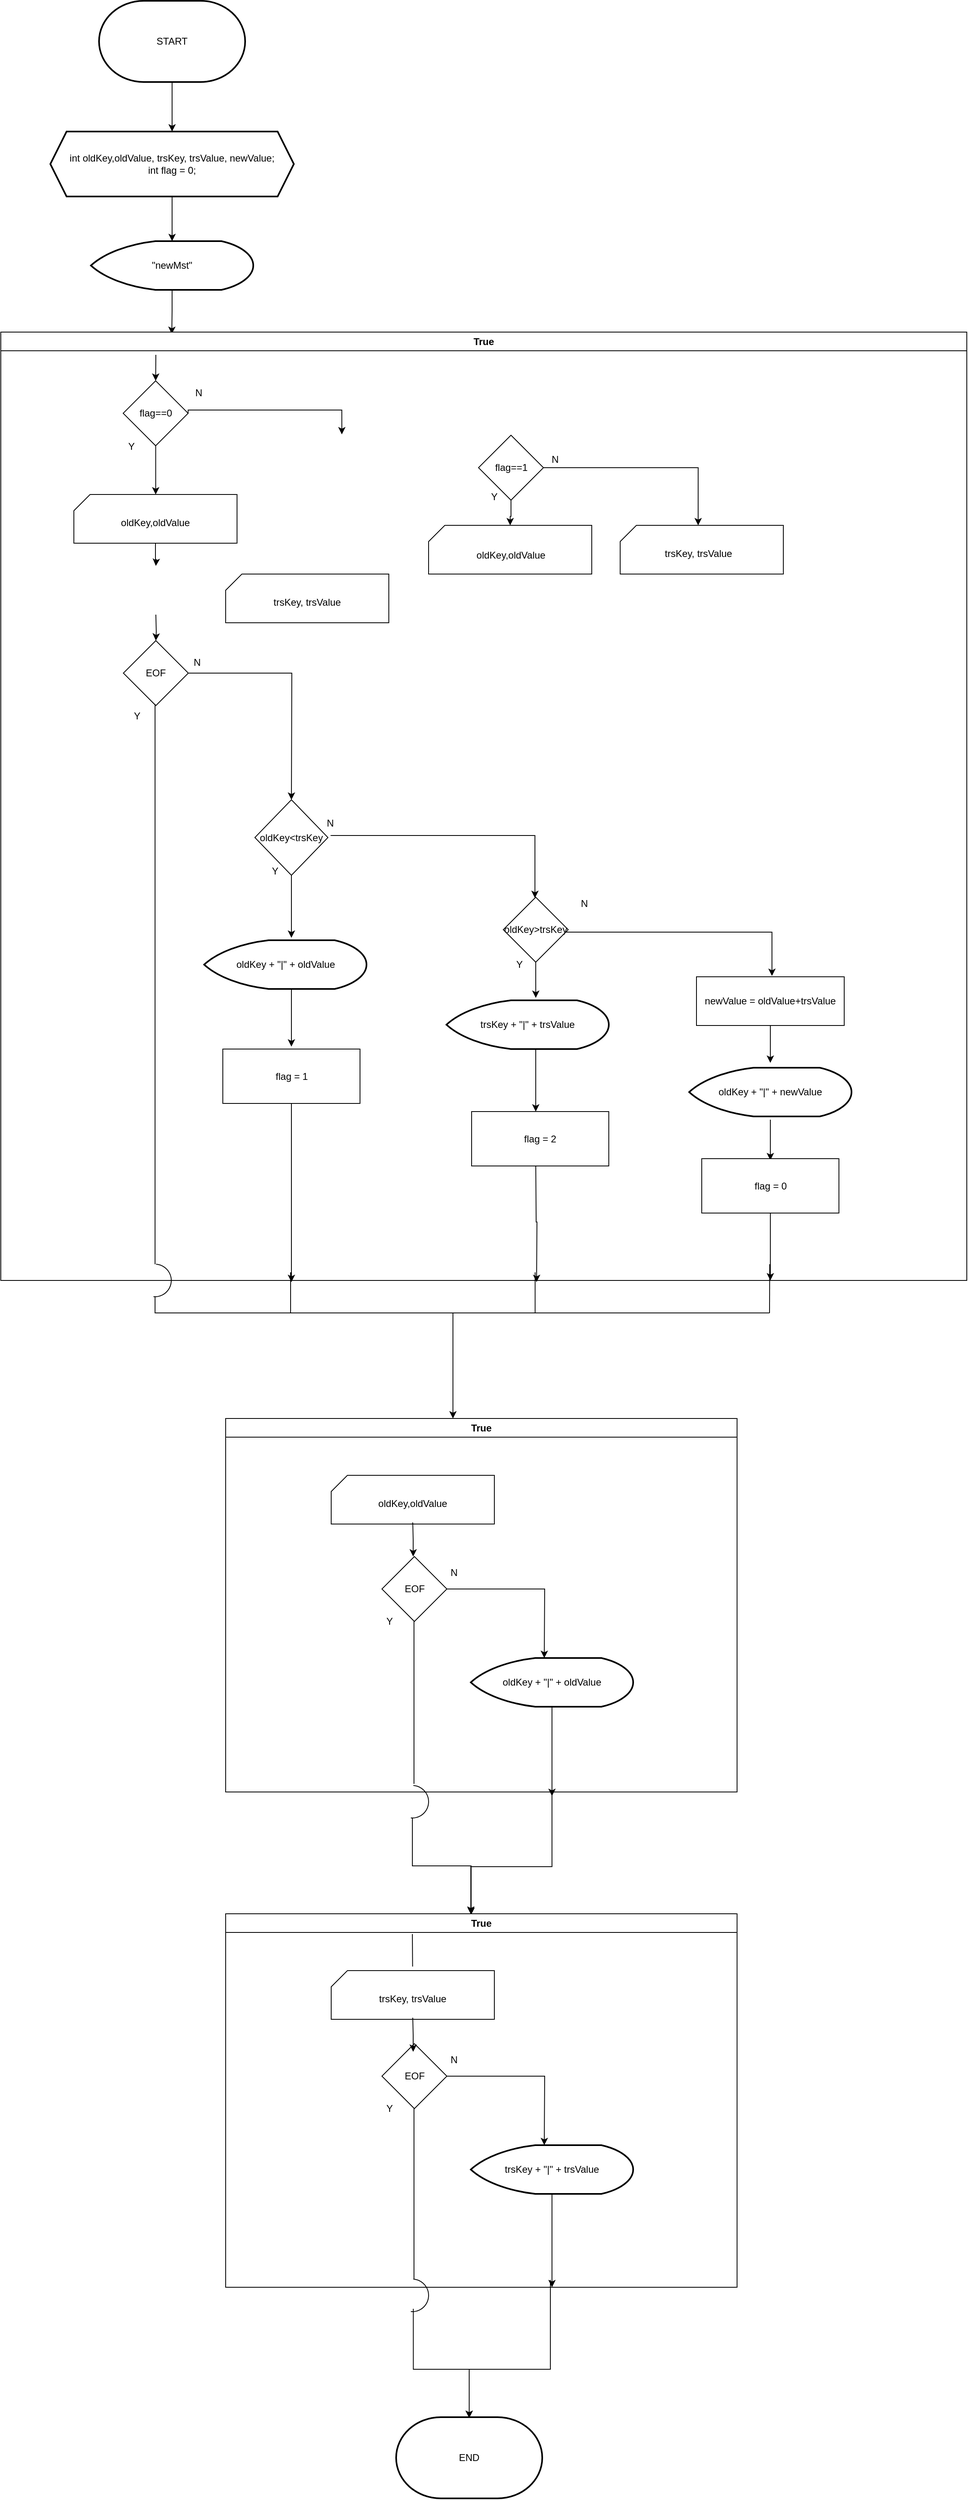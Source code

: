 <mxfile version="24.7.8">
  <diagram id="C5RBs43oDa-KdzZeNtuy" name="Page-1">
    <mxGraphModel dx="1746" dy="974" grid="1" gridSize="10" guides="1" tooltips="1" connect="1" arrows="1" fold="1" page="1" pageScale="1" pageWidth="827" pageHeight="1169" math="0" shadow="0">
      <root>
        <mxCell id="WIyWlLk6GJQsqaUBKTNV-0" />
        <mxCell id="WIyWlLk6GJQsqaUBKTNV-1" parent="WIyWlLk6GJQsqaUBKTNV-0" />
        <mxCell id="6_lR2xCPuKKpcIwYhs6z-3" value="" style="edgeStyle=orthogonalEdgeStyle;rounded=0;orthogonalLoop=1;jettySize=auto;html=1;" parent="WIyWlLk6GJQsqaUBKTNV-1" source="6_lR2xCPuKKpcIwYhs6z-1" target="6_lR2xCPuKKpcIwYhs6z-2" edge="1">
          <mxGeometry relative="1" as="geometry" />
        </mxCell>
        <mxCell id="6_lR2xCPuKKpcIwYhs6z-1" value="START" style="strokeWidth=2;html=1;shape=mxgraph.flowchart.terminator;whiteSpace=wrap;" parent="WIyWlLk6GJQsqaUBKTNV-1" vertex="1">
          <mxGeometry x="194" y="34" width="180" height="100" as="geometry" />
        </mxCell>
        <mxCell id="zuEpxk_jyAyz_L_j_dM4-87" value="" style="edgeStyle=orthogonalEdgeStyle;rounded=0;orthogonalLoop=1;jettySize=auto;html=1;" edge="1" parent="WIyWlLk6GJQsqaUBKTNV-1" source="6_lR2xCPuKKpcIwYhs6z-2" target="6_lR2xCPuKKpcIwYhs6z-184">
          <mxGeometry relative="1" as="geometry" />
        </mxCell>
        <mxCell id="6_lR2xCPuKKpcIwYhs6z-2" value="&lt;div&gt;int&amp;nbsp;&lt;span style=&quot;background-color: initial;&quot;&gt;oldKey&lt;/span&gt;&lt;span style=&quot;background-color: initial;&quot;&gt;,oldValue,&amp;nbsp;&lt;/span&gt;&lt;span style=&quot;background-color: initial;&quot;&gt;trsKey, trsValue, newValue;&lt;/span&gt;&lt;/div&gt;&lt;div&gt;int flag = 0;&lt;/div&gt;" style="shape=hexagon;perimeter=hexagonPerimeter2;whiteSpace=wrap;html=1;fixedSize=1;strokeWidth=2;" parent="WIyWlLk6GJQsqaUBKTNV-1" vertex="1">
          <mxGeometry x="134" y="195" width="300" height="80" as="geometry" />
        </mxCell>
        <mxCell id="zuEpxk_jyAyz_L_j_dM4-90" value="" style="edgeStyle=orthogonalEdgeStyle;rounded=0;orthogonalLoop=1;jettySize=auto;html=1;entryX=0.177;entryY=0.002;entryDx=0;entryDy=0;entryPerimeter=0;" edge="1" parent="WIyWlLk6GJQsqaUBKTNV-1" source="6_lR2xCPuKKpcIwYhs6z-184" target="6_lR2xCPuKKpcIwYhs6z-6">
          <mxGeometry relative="1" as="geometry" />
        </mxCell>
        <mxCell id="6_lR2xCPuKKpcIwYhs6z-184" value="&quot;newMst&quot;" style="strokeWidth=2;html=1;shape=mxgraph.flowchart.display;whiteSpace=wrap;" parent="WIyWlLk6GJQsqaUBKTNV-1" vertex="1">
          <mxGeometry x="184" y="330" width="200" height="60" as="geometry" />
        </mxCell>
        <mxCell id="6_lR2xCPuKKpcIwYhs6z-6" value="True" style="swimlane;whiteSpace=wrap;html=1;startSize=23;" parent="WIyWlLk6GJQsqaUBKTNV-1" vertex="1">
          <mxGeometry x="73" y="442" width="1190" height="1168" as="geometry" />
        </mxCell>
        <mxCell id="6_lR2xCPuKKpcIwYhs6z-11" value="" style="group" parent="6_lR2xCPuKKpcIwYhs6z-6" vertex="1" connectable="0">
          <mxGeometry x="90" y="200" width="201" height="60" as="geometry" />
        </mxCell>
        <mxCell id="6_lR2xCPuKKpcIwYhs6z-14" value="" style="group" parent="6_lR2xCPuKKpcIwYhs6z-11" vertex="1" connectable="0">
          <mxGeometry width="201" height="60" as="geometry" />
        </mxCell>
        <mxCell id="6_lR2xCPuKKpcIwYhs6z-9" value="" style="verticalLabelPosition=bottom;verticalAlign=top;html=1;shape=card;whiteSpace=wrap;size=20;arcSize=12;" parent="6_lR2xCPuKKpcIwYhs6z-14" vertex="1">
          <mxGeometry width="201" height="60" as="geometry" />
        </mxCell>
        <mxCell id="6_lR2xCPuKKpcIwYhs6z-10" value="oldKey&lt;span style=&quot;background-color: initial;&quot;&gt;,oldValue&lt;/span&gt;" style="text;html=1;align=center;verticalAlign=middle;whiteSpace=wrap;rounded=0;" parent="6_lR2xCPuKKpcIwYhs6z-14" vertex="1">
          <mxGeometry x="40.2" y="20" width="120.6" height="30" as="geometry" />
        </mxCell>
        <mxCell id="6_lR2xCPuKKpcIwYhs6z-21" value="" style="edgeStyle=orthogonalEdgeStyle;rounded=0;orthogonalLoop=1;jettySize=auto;html=1;" parent="6_lR2xCPuKKpcIwYhs6z-6" source="6_lR2xCPuKKpcIwYhs6z-12" edge="1">
          <mxGeometry relative="1" as="geometry">
            <mxPoint x="358" y="576" as="targetPoint" />
          </mxGeometry>
        </mxCell>
        <mxCell id="6_lR2xCPuKKpcIwYhs6z-12" value="EOF" style="rhombus;whiteSpace=wrap;html=1;" parent="6_lR2xCPuKKpcIwYhs6z-6" vertex="1">
          <mxGeometry x="151" y="380" width="80" height="80" as="geometry" />
        </mxCell>
        <mxCell id="6_lR2xCPuKKpcIwYhs6z-18" value="Y" style="text;html=1;align=center;verticalAlign=middle;whiteSpace=wrap;rounded=0;" parent="6_lR2xCPuKKpcIwYhs6z-6" vertex="1">
          <mxGeometry x="138" y="458" width="60" height="30" as="geometry" />
        </mxCell>
        <mxCell id="6_lR2xCPuKKpcIwYhs6z-19" value="N" style="text;html=1;align=center;verticalAlign=middle;whiteSpace=wrap;rounded=0;" parent="6_lR2xCPuKKpcIwYhs6z-6" vertex="1">
          <mxGeometry x="212" y="392" width="60" height="30" as="geometry" />
        </mxCell>
        <mxCell id="6_lR2xCPuKKpcIwYhs6z-27" value="" style="edgeStyle=orthogonalEdgeStyle;rounded=0;orthogonalLoop=1;jettySize=auto;html=1;" parent="6_lR2xCPuKKpcIwYhs6z-6" source="6_lR2xCPuKKpcIwYhs6z-23" edge="1">
          <mxGeometry relative="1" as="geometry">
            <mxPoint x="358" y="746" as="targetPoint" />
          </mxGeometry>
        </mxCell>
        <mxCell id="6_lR2xCPuKKpcIwYhs6z-34" value="" style="edgeStyle=orthogonalEdgeStyle;rounded=0;orthogonalLoop=1;jettySize=auto;html=1;exitX=0.5;exitY=1;exitDx=0;exitDy=0;" parent="6_lR2xCPuKKpcIwYhs6z-6" source="6_lR2xCPuKKpcIwYhs6z-60" edge="1">
          <mxGeometry relative="1" as="geometry">
            <mxPoint x="427.25" y="621" as="sourcePoint" />
            <mxPoint x="658" y="697" as="targetPoint" />
            <Array as="points">
              <mxPoint x="658" y="620" />
            </Array>
          </mxGeometry>
        </mxCell>
        <mxCell id="6_lR2xCPuKKpcIwYhs6z-23" value="oldKey&amp;lt;trsKey" style="rhombus;whiteSpace=wrap;html=1;" parent="6_lR2xCPuKKpcIwYhs6z-6" vertex="1">
          <mxGeometry x="313" y="576" width="90" height="93" as="geometry" />
        </mxCell>
        <mxCell id="6_lR2xCPuKKpcIwYhs6z-59" value="" style="edgeStyle=orthogonalEdgeStyle;rounded=0;orthogonalLoop=1;jettySize=auto;html=1;entryX=0.5;entryY=0;entryDx=0;entryDy=0;entryPerimeter=0;" parent="6_lR2xCPuKKpcIwYhs6z-6" edge="1">
          <mxGeometry relative="1" as="geometry">
            <mxPoint x="358" y="809" as="sourcePoint" />
            <mxPoint x="358" y="880" as="targetPoint" />
          </mxGeometry>
        </mxCell>
        <mxCell id="6_lR2xCPuKKpcIwYhs6z-29" value="Y" style="text;html=1;align=center;verticalAlign=middle;whiteSpace=wrap;rounded=0;" parent="6_lR2xCPuKKpcIwYhs6z-6" vertex="1">
          <mxGeometry x="308" y="649" width="60" height="30" as="geometry" />
        </mxCell>
        <mxCell id="6_lR2xCPuKKpcIwYhs6z-61" value="" style="edgeStyle=orthogonalEdgeStyle;rounded=0;orthogonalLoop=1;jettySize=auto;html=1;" parent="6_lR2xCPuKKpcIwYhs6z-6" source="6_lR2xCPuKKpcIwYhs6z-35" edge="1">
          <mxGeometry relative="1" as="geometry">
            <mxPoint x="659.053" y="820" as="targetPoint" />
          </mxGeometry>
        </mxCell>
        <mxCell id="6_lR2xCPuKKpcIwYhs6z-71" value="" style="edgeStyle=orthogonalEdgeStyle;rounded=0;orthogonalLoop=1;jettySize=auto;html=1;" parent="6_lR2xCPuKKpcIwYhs6z-6" edge="1">
          <mxGeometry relative="1" as="geometry">
            <mxPoint x="675" y="736" as="sourcePoint" />
            <mxPoint x="949.029" y="793.029" as="targetPoint" />
            <Array as="points">
              <mxPoint x="675" y="739" />
              <mxPoint x="950" y="739" />
              <mxPoint x="950" y="793" />
            </Array>
          </mxGeometry>
        </mxCell>
        <mxCell id="6_lR2xCPuKKpcIwYhs6z-35" value="oldKey&amp;gt;trsKey" style="rhombus;whiteSpace=wrap;html=1;" parent="6_lR2xCPuKKpcIwYhs6z-6" vertex="1">
          <mxGeometry x="619" y="696" width="80" height="80" as="geometry" />
        </mxCell>
        <mxCell id="6_lR2xCPuKKpcIwYhs6z-63" value="" style="edgeStyle=orthogonalEdgeStyle;rounded=0;orthogonalLoop=1;jettySize=auto;html=1;exitX=0.55;exitY=0.95;exitDx=0;exitDy=0;exitPerimeter=0;" parent="6_lR2xCPuKKpcIwYhs6z-6" edge="1" source="6_lR2xCPuKKpcIwYhs6z-168">
          <mxGeometry relative="1" as="geometry">
            <mxPoint x="659.053" y="890" as="sourcePoint" />
            <mxPoint x="659" y="960" as="targetPoint" />
          </mxGeometry>
        </mxCell>
        <mxCell id="zuEpxk_jyAyz_L_j_dM4-96" value="" style="edgeStyle=orthogonalEdgeStyle;rounded=0;orthogonalLoop=1;jettySize=auto;html=1;" edge="1" parent="6_lR2xCPuKKpcIwYhs6z-6" source="6_lR2xCPuKKpcIwYhs6z-45">
          <mxGeometry relative="1" as="geometry">
            <mxPoint x="191" y="200" as="targetPoint" />
            <Array as="points">
              <mxPoint x="191" y="200" />
              <mxPoint x="191" y="200" />
            </Array>
          </mxGeometry>
        </mxCell>
        <mxCell id="zuEpxk_jyAyz_L_j_dM4-98" value="" style="edgeStyle=orthogonalEdgeStyle;rounded=0;orthogonalLoop=1;jettySize=auto;html=1;exitX=1;exitY=0.5;exitDx=0;exitDy=0;" edge="1" parent="6_lR2xCPuKKpcIwYhs6z-6" source="6_lR2xCPuKKpcIwYhs6z-45">
          <mxGeometry relative="1" as="geometry">
            <mxPoint x="280.88" y="96" as="sourcePoint" />
            <mxPoint x="420.13" y="126" as="targetPoint" />
            <Array as="points">
              <mxPoint x="231" y="96" />
              <mxPoint x="420" y="96" />
            </Array>
          </mxGeometry>
        </mxCell>
        <mxCell id="6_lR2xCPuKKpcIwYhs6z-45" value="flag==0" style="rhombus;whiteSpace=wrap;html=1;" parent="6_lR2xCPuKKpcIwYhs6z-6" vertex="1">
          <mxGeometry x="150.75" y="60" width="80" height="80" as="geometry" />
        </mxCell>
        <mxCell id="6_lR2xCPuKKpcIwYhs6z-60" value="N" style="text;html=1;align=center;verticalAlign=middle;whiteSpace=wrap;rounded=0;" parent="6_lR2xCPuKKpcIwYhs6z-6" vertex="1">
          <mxGeometry x="376.25" y="590" width="60" height="30" as="geometry" />
        </mxCell>
        <mxCell id="6_lR2xCPuKKpcIwYhs6z-64" value="Y" style="text;html=1;align=center;verticalAlign=middle;whiteSpace=wrap;rounded=0;" parent="6_lR2xCPuKKpcIwYhs6z-6" vertex="1">
          <mxGeometry x="609" y="764" width="60" height="30" as="geometry" />
        </mxCell>
        <mxCell id="6_lR2xCPuKKpcIwYhs6z-65" value="N" style="text;html=1;align=center;verticalAlign=middle;whiteSpace=wrap;rounded=0;" parent="6_lR2xCPuKKpcIwYhs6z-6" vertex="1">
          <mxGeometry x="689" y="689" width="60" height="30" as="geometry" />
        </mxCell>
        <mxCell id="6_lR2xCPuKKpcIwYhs6z-74" value="" style="edgeStyle=orthogonalEdgeStyle;rounded=0;orthogonalLoop=1;jettySize=auto;html=1;" parent="6_lR2xCPuKKpcIwYhs6z-6" source="6_lR2xCPuKKpcIwYhs6z-72" edge="1">
          <mxGeometry relative="1" as="geometry">
            <mxPoint x="948" y="900" as="targetPoint" />
          </mxGeometry>
        </mxCell>
        <mxCell id="6_lR2xCPuKKpcIwYhs6z-72" value="newValue = oldValue+trsValue" style="rounded=0;whiteSpace=wrap;html=1;" parent="6_lR2xCPuKKpcIwYhs6z-6" vertex="1">
          <mxGeometry x="857" y="794" width="182" height="60" as="geometry" />
        </mxCell>
        <mxCell id="6_lR2xCPuKKpcIwYhs6z-79" value="" style="edgeStyle=orthogonalEdgeStyle;rounded=0;orthogonalLoop=1;jettySize=auto;html=1;entryX=0.5;entryY=0;entryDx=0;entryDy=0;entryPerimeter=0;" parent="6_lR2xCPuKKpcIwYhs6z-6" edge="1">
          <mxGeometry relative="1" as="geometry">
            <mxPoint x="948" y="970" as="sourcePoint" />
            <mxPoint x="948" y="1020" as="targetPoint" />
          </mxGeometry>
        </mxCell>
        <mxCell id="6_lR2xCPuKKpcIwYhs6z-93" value="" style="edgeStyle=orthogonalEdgeStyle;rounded=0;orthogonalLoop=1;jettySize=auto;html=1;" parent="6_lR2xCPuKKpcIwYhs6z-6" edge="1">
          <mxGeometry relative="1" as="geometry">
            <mxPoint x="659.0" y="1021" as="sourcePoint" />
            <mxPoint x="660" y="1170" as="targetPoint" />
          </mxGeometry>
        </mxCell>
        <mxCell id="6_lR2xCPuKKpcIwYhs6z-156" value="Y" style="text;html=1;align=center;verticalAlign=middle;whiteSpace=wrap;rounded=0;" parent="6_lR2xCPuKKpcIwYhs6z-6" vertex="1">
          <mxGeometry x="130.5" y="126" width="60" height="30" as="geometry" />
        </mxCell>
        <mxCell id="6_lR2xCPuKKpcIwYhs6z-164" value="oldKey + &quot;|&quot; + newValue" style="strokeWidth=2;html=1;shape=mxgraph.flowchart.display;whiteSpace=wrap;" parent="6_lR2xCPuKKpcIwYhs6z-6" vertex="1">
          <mxGeometry x="848" y="906" width="200" height="60" as="geometry" />
        </mxCell>
        <mxCell id="6_lR2xCPuKKpcIwYhs6z-165" value="oldKey + &quot;|&quot; + oldValue" style="strokeWidth=2;html=1;shape=mxgraph.flowchart.display;whiteSpace=wrap;" parent="6_lR2xCPuKKpcIwYhs6z-6" vertex="1">
          <mxGeometry x="250.5" y="749" width="200" height="60" as="geometry" />
        </mxCell>
        <mxCell id="6_lR2xCPuKKpcIwYhs6z-168" value="trsKey + &quot;|&quot; + trsValue" style="strokeWidth=2;html=1;shape=mxgraph.flowchart.display;whiteSpace=wrap;" parent="6_lR2xCPuKKpcIwYhs6z-6" vertex="1">
          <mxGeometry x="549" y="823" width="200" height="60" as="geometry" />
        </mxCell>
        <mxCell id="zuEpxk_jyAyz_L_j_dM4-83" value="" style="edgeStyle=orthogonalEdgeStyle;rounded=0;orthogonalLoop=1;jettySize=auto;html=1;" edge="1" parent="6_lR2xCPuKKpcIwYhs6z-6" source="6_lR2xCPuKKpcIwYhs6z-9">
          <mxGeometry relative="1" as="geometry">
            <mxPoint x="191" y="288" as="targetPoint" />
          </mxGeometry>
        </mxCell>
        <mxCell id="zuEpxk_jyAyz_L_j_dM4-94" value="" style="edgeStyle=orthogonalEdgeStyle;rounded=0;orthogonalLoop=1;jettySize=auto;html=1;" edge="1" parent="6_lR2xCPuKKpcIwYhs6z-6" source="zuEpxk_jyAyz_L_j_dM4-92">
          <mxGeometry relative="1" as="geometry">
            <mxPoint x="358" y="1170" as="targetPoint" />
          </mxGeometry>
        </mxCell>
        <mxCell id="zuEpxk_jyAyz_L_j_dM4-92" value="flag = 1" style="rounded=0;whiteSpace=wrap;html=1;" vertex="1" parent="6_lR2xCPuKKpcIwYhs6z-6">
          <mxGeometry x="273.5" y="883" width="169" height="67" as="geometry" />
        </mxCell>
        <mxCell id="zuEpxk_jyAyz_L_j_dM4-95" value="flag = 2" style="rounded=0;whiteSpace=wrap;html=1;" vertex="1" parent="6_lR2xCPuKKpcIwYhs6z-6">
          <mxGeometry x="580" y="960" width="169" height="67" as="geometry" />
        </mxCell>
        <mxCell id="zuEpxk_jyAyz_L_j_dM4-102" value="" style="edgeStyle=orthogonalEdgeStyle;rounded=0;orthogonalLoop=1;jettySize=auto;html=1;" edge="1" parent="6_lR2xCPuKKpcIwYhs6z-6" source="zuEpxk_jyAyz_L_j_dM4-99" target="zuEpxk_jyAyz_L_j_dM4-101">
          <mxGeometry relative="1" as="geometry" />
        </mxCell>
        <mxCell id="zuEpxk_jyAyz_L_j_dM4-110" value="" style="edgeStyle=orthogonalEdgeStyle;rounded=0;orthogonalLoop=1;jettySize=auto;html=1;entryX=0.478;entryY=0;entryDx=0;entryDy=0;entryPerimeter=0;" edge="1" parent="6_lR2xCPuKKpcIwYhs6z-6" source="zuEpxk_jyAyz_L_j_dM4-99" target="zuEpxk_jyAyz_L_j_dM4-108">
          <mxGeometry relative="1" as="geometry">
            <mxPoint x="859" y="230.0" as="targetPoint" />
          </mxGeometry>
        </mxCell>
        <mxCell id="zuEpxk_jyAyz_L_j_dM4-99" value="flag==1" style="rhombus;whiteSpace=wrap;html=1;" vertex="1" parent="6_lR2xCPuKKpcIwYhs6z-6">
          <mxGeometry x="588.5" y="127" width="80" height="80" as="geometry" />
        </mxCell>
        <mxCell id="zuEpxk_jyAyz_L_j_dM4-101" value="" style="verticalLabelPosition=bottom;verticalAlign=top;html=1;shape=card;whiteSpace=wrap;size=20;arcSize=12;" vertex="1" parent="6_lR2xCPuKKpcIwYhs6z-6">
          <mxGeometry x="527" y="238" width="201" height="60" as="geometry" />
        </mxCell>
        <mxCell id="zuEpxk_jyAyz_L_j_dM4-106" value="oldKey&lt;span style=&quot;background-color: initial;&quot;&gt;,oldValue&lt;/span&gt;" style="text;html=1;align=center;verticalAlign=middle;whiteSpace=wrap;rounded=0;" vertex="1" parent="6_lR2xCPuKKpcIwYhs6z-6">
          <mxGeometry x="568.2" y="260" width="120.6" height="30" as="geometry" />
        </mxCell>
        <mxCell id="zuEpxk_jyAyz_L_j_dM4-108" value="" style="verticalLabelPosition=bottom;verticalAlign=top;html=1;shape=card;whiteSpace=wrap;size=20;arcSize=12;" vertex="1" parent="6_lR2xCPuKKpcIwYhs6z-6">
          <mxGeometry x="763" y="238" width="201" height="60" as="geometry" />
        </mxCell>
        <mxCell id="zuEpxk_jyAyz_L_j_dM4-115" value="&lt;div&gt;trsKey,&amp;nbsp;&lt;span style=&quot;background-color: initial;&quot;&gt;trsValue&lt;/span&gt;&lt;span style=&quot;background-color: initial;&quot;&gt;&lt;br&gt;&lt;/span&gt;&lt;/div&gt;" style="text;html=1;align=center;verticalAlign=middle;whiteSpace=wrap;rounded=0;" vertex="1" parent="6_lR2xCPuKKpcIwYhs6z-6">
          <mxGeometry x="798.7" y="258" width="120.6" height="30" as="geometry" />
        </mxCell>
        <mxCell id="zuEpxk_jyAyz_L_j_dM4-118" value="" style="edgeStyle=orthogonalEdgeStyle;rounded=0;orthogonalLoop=1;jettySize=auto;html=1;" edge="1" parent="6_lR2xCPuKKpcIwYhs6z-6" source="zuEpxk_jyAyz_L_j_dM4-116">
          <mxGeometry relative="1" as="geometry">
            <mxPoint x="948" y="1168" as="targetPoint" />
          </mxGeometry>
        </mxCell>
        <mxCell id="zuEpxk_jyAyz_L_j_dM4-116" value="flag = 0" style="rounded=0;whiteSpace=wrap;html=1;" vertex="1" parent="6_lR2xCPuKKpcIwYhs6z-6">
          <mxGeometry x="863.5" y="1018" width="169" height="67" as="geometry" />
        </mxCell>
        <mxCell id="zuEpxk_jyAyz_L_j_dM4-120" value="N" style="text;html=1;align=center;verticalAlign=middle;whiteSpace=wrap;rounded=0;" vertex="1" parent="6_lR2xCPuKKpcIwYhs6z-6">
          <mxGeometry x="213.5" y="60" width="60" height="30" as="geometry" />
        </mxCell>
        <mxCell id="zuEpxk_jyAyz_L_j_dM4-121" value="Y" style="text;html=1;align=center;verticalAlign=middle;whiteSpace=wrap;rounded=0;" vertex="1" parent="6_lR2xCPuKKpcIwYhs6z-6">
          <mxGeometry x="578" y="188" width="60" height="30" as="geometry" />
        </mxCell>
        <mxCell id="zuEpxk_jyAyz_L_j_dM4-122" value="N" style="text;html=1;align=center;verticalAlign=middle;whiteSpace=wrap;rounded=0;" vertex="1" parent="6_lR2xCPuKKpcIwYhs6z-6">
          <mxGeometry x="652.5" y="142" width="60" height="30" as="geometry" />
        </mxCell>
        <mxCell id="zuEpxk_jyAyz_L_j_dM4-124" value="" style="edgeStyle=orthogonalEdgeStyle;rounded=0;orthogonalLoop=1;jettySize=auto;html=1;" edge="1" parent="6_lR2xCPuKKpcIwYhs6z-6" target="6_lR2xCPuKKpcIwYhs6z-12">
          <mxGeometry relative="1" as="geometry">
            <mxPoint x="191" y="348" as="sourcePoint" />
          </mxGeometry>
        </mxCell>
        <mxCell id="zuEpxk_jyAyz_L_j_dM4-129" value="" style="endArrow=none;html=1;rounded=0;" edge="1" parent="6_lR2xCPuKKpcIwYhs6z-6">
          <mxGeometry width="50" height="50" relative="1" as="geometry">
            <mxPoint x="658.23" y="1208" as="sourcePoint" />
            <mxPoint x="658.23" y="1158" as="targetPoint" />
          </mxGeometry>
        </mxCell>
        <mxCell id="zuEpxk_jyAyz_L_j_dM4-130" value="" style="endArrow=none;html=1;rounded=0;" edge="1" parent="6_lR2xCPuKKpcIwYhs6z-6">
          <mxGeometry width="50" height="50" relative="1" as="geometry">
            <mxPoint x="947" y="1208" as="sourcePoint" />
            <mxPoint x="947.23" y="1148" as="targetPoint" />
          </mxGeometry>
        </mxCell>
        <mxCell id="6_lR2xCPuKKpcIwYhs6z-160" value="" style="endArrow=none;html=1;rounded=0;entryX=0.5;entryY=1;entryDx=0;entryDy=0;" parent="WIyWlLk6GJQsqaUBKTNV-1" edge="1">
          <mxGeometry width="50" height="50" relative="1" as="geometry">
            <mxPoint x="263" y="1590" as="sourcePoint" />
            <mxPoint x="263" y="900" as="targetPoint" />
          </mxGeometry>
        </mxCell>
        <mxCell id="zuEpxk_jyAyz_L_j_dM4-78" value="" style="group" vertex="1" connectable="0" parent="WIyWlLk6GJQsqaUBKTNV-1">
          <mxGeometry x="350" y="1780" width="630" height="1330" as="geometry" />
        </mxCell>
        <mxCell id="zuEpxk_jyAyz_L_j_dM4-26" value="True" style="swimlane;whiteSpace=wrap;html=1;" vertex="1" parent="zuEpxk_jyAyz_L_j_dM4-78">
          <mxGeometry width="630" height="460" as="geometry" />
        </mxCell>
        <mxCell id="zuEpxk_jyAyz_L_j_dM4-36" value="" style="edgeStyle=orthogonalEdgeStyle;rounded=0;orthogonalLoop=1;jettySize=auto;html=1;" edge="1" parent="zuEpxk_jyAyz_L_j_dM4-26" source="zuEpxk_jyAyz_L_j_dM4-30">
          <mxGeometry relative="1" as="geometry">
            <mxPoint x="392.5" y="295" as="targetPoint" />
          </mxGeometry>
        </mxCell>
        <mxCell id="zuEpxk_jyAyz_L_j_dM4-30" value="EOF" style="rhombus;whiteSpace=wrap;html=1;" vertex="1" parent="zuEpxk_jyAyz_L_j_dM4-26">
          <mxGeometry x="192.5" y="170" width="80" height="80" as="geometry" />
        </mxCell>
        <mxCell id="zuEpxk_jyAyz_L_j_dM4-68" value="" style="edgeStyle=orthogonalEdgeStyle;rounded=0;orthogonalLoop=1;jettySize=auto;html=1;" edge="1" parent="zuEpxk_jyAyz_L_j_dM4-26" source="zuEpxk_jyAyz_L_j_dM4-37">
          <mxGeometry relative="1" as="geometry">
            <mxPoint x="402" y="465" as="targetPoint" />
          </mxGeometry>
        </mxCell>
        <mxCell id="zuEpxk_jyAyz_L_j_dM4-37" value="oldKey + &quot;|&quot; + oldValue" style="strokeWidth=2;html=1;shape=mxgraph.flowchart.display;whiteSpace=wrap;" vertex="1" parent="zuEpxk_jyAyz_L_j_dM4-26">
          <mxGeometry x="302" y="295" width="200" height="60" as="geometry" />
        </mxCell>
        <mxCell id="zuEpxk_jyAyz_L_j_dM4-38" value="Y" style="text;html=1;align=center;verticalAlign=middle;whiteSpace=wrap;rounded=0;" vertex="1" parent="zuEpxk_jyAyz_L_j_dM4-26">
          <mxGeometry x="172" y="235" width="60" height="30" as="geometry" />
        </mxCell>
        <mxCell id="zuEpxk_jyAyz_L_j_dM4-39" value="N" style="text;html=1;align=center;verticalAlign=middle;whiteSpace=wrap;rounded=0;" vertex="1" parent="zuEpxk_jyAyz_L_j_dM4-26">
          <mxGeometry x="252" y="175" width="59.25" height="30" as="geometry" />
        </mxCell>
        <mxCell id="zuEpxk_jyAyz_L_j_dM4-27" value="" style="group" vertex="1" connectable="0" parent="zuEpxk_jyAyz_L_j_dM4-78">
          <mxGeometry x="130" y="70" width="201" height="60" as="geometry" />
        </mxCell>
        <mxCell id="zuEpxk_jyAyz_L_j_dM4-28" value="" style="verticalLabelPosition=bottom;verticalAlign=top;html=1;shape=card;whiteSpace=wrap;size=20;arcSize=12;" vertex="1" parent="zuEpxk_jyAyz_L_j_dM4-27">
          <mxGeometry width="201" height="60" as="geometry" />
        </mxCell>
        <mxCell id="zuEpxk_jyAyz_L_j_dM4-29" value="oldKey&lt;span style=&quot;background-color: initial;&quot;&gt;,oldValue&lt;/span&gt;" style="text;html=1;align=center;verticalAlign=middle;whiteSpace=wrap;rounded=0;" vertex="1" parent="zuEpxk_jyAyz_L_j_dM4-27">
          <mxGeometry x="40.2" y="20" width="120.6" height="30" as="geometry" />
        </mxCell>
        <mxCell id="zuEpxk_jyAyz_L_j_dM4-31" value="" style="edgeStyle=orthogonalEdgeStyle;rounded=0;orthogonalLoop=1;jettySize=auto;html=1;" edge="1" parent="zuEpxk_jyAyz_L_j_dM4-78">
          <mxGeometry relative="1" as="geometry">
            <mxPoint x="230.5" y="128" as="sourcePoint" />
            <mxPoint x="231" y="170" as="targetPoint" />
          </mxGeometry>
        </mxCell>
        <mxCell id="zuEpxk_jyAyz_L_j_dM4-42" value="" style="endArrow=none;html=1;rounded=0;entryX=1;entryY=0.5;entryDx=0;entryDy=0;" edge="1" parent="zuEpxk_jyAyz_L_j_dM4-78" target="zuEpxk_jyAyz_L_j_dM4-38">
          <mxGeometry width="50" height="50" relative="1" as="geometry">
            <mxPoint x="232" y="450" as="sourcePoint" />
            <mxPoint x="232" y="115" as="targetPoint" />
          </mxGeometry>
        </mxCell>
        <mxCell id="zuEpxk_jyAyz_L_j_dM4-65" value="" style="edgeStyle=orthogonalEdgeStyle;rounded=0;orthogonalLoop=1;jettySize=auto;html=1;entryX=0.48;entryY=0.003;entryDx=0;entryDy=0;entryPerimeter=0;" edge="1" parent="zuEpxk_jyAyz_L_j_dM4-78" source="zuEpxk_jyAyz_L_j_dM4-49" target="zuEpxk_jyAyz_L_j_dM4-50">
          <mxGeometry relative="1" as="geometry">
            <mxPoint x="230" y="592.0" as="targetPoint" />
          </mxGeometry>
        </mxCell>
        <mxCell id="zuEpxk_jyAyz_L_j_dM4-49" value="" style="verticalLabelPosition=bottom;verticalAlign=top;html=1;shape=mxgraph.basic.arc;startAngle=0.51;endAngle=0.015;rotation=-180;" vertex="1" parent="zuEpxk_jyAyz_L_j_dM4-78">
          <mxGeometry x="210" y="452" width="40" height="40" as="geometry" />
        </mxCell>
        <mxCell id="zuEpxk_jyAyz_L_j_dM4-50" value="True" style="swimlane;whiteSpace=wrap;html=1;" vertex="1" parent="zuEpxk_jyAyz_L_j_dM4-78">
          <mxGeometry y="610" width="630" height="460" as="geometry" />
        </mxCell>
        <mxCell id="zuEpxk_jyAyz_L_j_dM4-51" value="" style="edgeStyle=orthogonalEdgeStyle;rounded=0;orthogonalLoop=1;jettySize=auto;html=1;" edge="1" parent="zuEpxk_jyAyz_L_j_dM4-50" source="zuEpxk_jyAyz_L_j_dM4-52">
          <mxGeometry relative="1" as="geometry">
            <mxPoint x="392.5" y="285" as="targetPoint" />
          </mxGeometry>
        </mxCell>
        <mxCell id="zuEpxk_jyAyz_L_j_dM4-52" value="EOF" style="rhombus;whiteSpace=wrap;html=1;" vertex="1" parent="zuEpxk_jyAyz_L_j_dM4-50">
          <mxGeometry x="192.5" y="160" width="80" height="80" as="geometry" />
        </mxCell>
        <mxCell id="zuEpxk_jyAyz_L_j_dM4-73" value="" style="edgeStyle=orthogonalEdgeStyle;rounded=0;orthogonalLoop=1;jettySize=auto;html=1;" edge="1" parent="zuEpxk_jyAyz_L_j_dM4-50" source="zuEpxk_jyAyz_L_j_dM4-54">
          <mxGeometry relative="1" as="geometry">
            <mxPoint x="402" y="460" as="targetPoint" />
          </mxGeometry>
        </mxCell>
        <mxCell id="zuEpxk_jyAyz_L_j_dM4-54" value="trsKey + &quot;|&quot; + trsValue" style="strokeWidth=2;html=1;shape=mxgraph.flowchart.display;whiteSpace=wrap;" vertex="1" parent="zuEpxk_jyAyz_L_j_dM4-50">
          <mxGeometry x="302" y="285" width="200" height="60" as="geometry" />
        </mxCell>
        <mxCell id="zuEpxk_jyAyz_L_j_dM4-55" value="Y" style="text;html=1;align=center;verticalAlign=middle;whiteSpace=wrap;rounded=0;" vertex="1" parent="zuEpxk_jyAyz_L_j_dM4-50">
          <mxGeometry x="172" y="225" width="60" height="30" as="geometry" />
        </mxCell>
        <mxCell id="zuEpxk_jyAyz_L_j_dM4-56" value="N" style="text;html=1;align=center;verticalAlign=middle;whiteSpace=wrap;rounded=0;" vertex="1" parent="zuEpxk_jyAyz_L_j_dM4-50">
          <mxGeometry x="252" y="165" width="59.25" height="30" as="geometry" />
        </mxCell>
        <mxCell id="zuEpxk_jyAyz_L_j_dM4-57" value="" style="group" vertex="1" connectable="0" parent="zuEpxk_jyAyz_L_j_dM4-78">
          <mxGeometry x="130" y="680" width="201" height="60" as="geometry" />
        </mxCell>
        <mxCell id="zuEpxk_jyAyz_L_j_dM4-58" value="" style="verticalLabelPosition=bottom;verticalAlign=top;html=1;shape=card;whiteSpace=wrap;size=20;arcSize=12;" vertex="1" parent="zuEpxk_jyAyz_L_j_dM4-57">
          <mxGeometry width="201" height="60" as="geometry" />
        </mxCell>
        <mxCell id="zuEpxk_jyAyz_L_j_dM4-59" value="trsKey, trsValue" style="text;html=1;align=center;verticalAlign=middle;whiteSpace=wrap;rounded=0;" vertex="1" parent="zuEpxk_jyAyz_L_j_dM4-57">
          <mxGeometry x="40.2" y="20" width="120.6" height="30" as="geometry" />
        </mxCell>
        <mxCell id="zuEpxk_jyAyz_L_j_dM4-60" value="" style="edgeStyle=orthogonalEdgeStyle;rounded=0;orthogonalLoop=1;jettySize=auto;html=1;" edge="1" parent="zuEpxk_jyAyz_L_j_dM4-78">
          <mxGeometry relative="1" as="geometry">
            <mxPoint x="230.5" y="738" as="sourcePoint" />
            <mxPoint x="231" y="780" as="targetPoint" />
          </mxGeometry>
        </mxCell>
        <mxCell id="zuEpxk_jyAyz_L_j_dM4-61" value="" style="endArrow=none;html=1;rounded=0;entryX=1;entryY=0.5;entryDx=0;entryDy=0;" edge="1" parent="zuEpxk_jyAyz_L_j_dM4-78" target="zuEpxk_jyAyz_L_j_dM4-55">
          <mxGeometry width="50" height="50" relative="1" as="geometry">
            <mxPoint x="232" y="1060" as="sourcePoint" />
            <mxPoint x="232" y="725" as="targetPoint" />
          </mxGeometry>
        </mxCell>
        <mxCell id="zuEpxk_jyAyz_L_j_dM4-62" value="" style="endArrow=none;html=1;rounded=0;" edge="1" parent="zuEpxk_jyAyz_L_j_dM4-78">
          <mxGeometry width="50" height="50" relative="1" as="geometry">
            <mxPoint x="230.286" y="675" as="sourcePoint" />
            <mxPoint x="230" y="635" as="targetPoint" />
          </mxGeometry>
        </mxCell>
        <mxCell id="zuEpxk_jyAyz_L_j_dM4-75" value="" style="edgeStyle=orthogonalEdgeStyle;rounded=0;orthogonalLoop=1;jettySize=auto;html=1;exitX=0.471;exitY=-0.139;exitDx=0;exitDy=0;exitPerimeter=0;" edge="1" parent="zuEpxk_jyAyz_L_j_dM4-78">
          <mxGeometry relative="1" as="geometry">
            <mxPoint x="231.16" y="1096.56" as="sourcePoint" />
            <mxPoint x="300" y="1231" as="targetPoint" />
            <Array as="points">
              <mxPoint x="231" y="1171" />
              <mxPoint x="300" y="1171" />
            </Array>
          </mxGeometry>
        </mxCell>
        <mxCell id="zuEpxk_jyAyz_L_j_dM4-63" value="" style="verticalLabelPosition=bottom;verticalAlign=top;html=1;shape=mxgraph.basic.arc;startAngle=0.51;endAngle=0.015;rotation=-180;" vertex="1" parent="zuEpxk_jyAyz_L_j_dM4-78">
          <mxGeometry x="210" y="1060" width="40" height="40" as="geometry" />
        </mxCell>
        <mxCell id="zuEpxk_jyAyz_L_j_dM4-71" value="" style="endArrow=classic;html=1;rounded=0;" edge="1" parent="zuEpxk_jyAyz_L_j_dM4-78">
          <mxGeometry width="50" height="50" relative="1" as="geometry">
            <mxPoint x="402" y="462" as="sourcePoint" />
            <mxPoint x="302" y="610" as="targetPoint" />
            <Array as="points">
              <mxPoint x="402" y="552" />
              <mxPoint x="362" y="552" />
              <mxPoint x="302" y="552" />
            </Array>
          </mxGeometry>
        </mxCell>
        <mxCell id="zuEpxk_jyAyz_L_j_dM4-76" value="" style="endArrow=classic;html=1;rounded=0;entryX=0.486;entryY=0.779;entryDx=0;entryDy=0;entryPerimeter=0;" edge="1" parent="zuEpxk_jyAyz_L_j_dM4-78">
          <mxGeometry width="50" height="50" relative="1" as="geometry">
            <mxPoint x="400" y="1061" as="sourcePoint" />
            <mxPoint x="300" y="1231" as="targetPoint" />
            <Array as="points">
              <mxPoint x="400" y="1171" />
              <mxPoint x="300" y="1171" />
            </Array>
          </mxGeometry>
        </mxCell>
        <mxCell id="zuEpxk_jyAyz_L_j_dM4-77" value="END" style="strokeWidth=2;html=1;shape=mxgraph.flowchart.terminator;whiteSpace=wrap;" vertex="1" parent="zuEpxk_jyAyz_L_j_dM4-78">
          <mxGeometry x="210" y="1230" width="180" height="100" as="geometry" />
        </mxCell>
        <mxCell id="zuEpxk_jyAyz_L_j_dM4-126" value="" style="edgeStyle=orthogonalEdgeStyle;rounded=0;orthogonalLoop=1;jettySize=auto;html=1;" edge="1" parent="WIyWlLk6GJQsqaUBKTNV-1" source="6_lR2xCPuKKpcIwYhs6z-169">
          <mxGeometry relative="1" as="geometry">
            <mxPoint x="630" y="1780" as="targetPoint" />
            <Array as="points">
              <mxPoint x="263" y="1650" />
              <mxPoint x="630" y="1650" />
            </Array>
          </mxGeometry>
        </mxCell>
        <mxCell id="6_lR2xCPuKKpcIwYhs6z-169" value="" style="verticalLabelPosition=bottom;verticalAlign=top;html=1;shape=mxgraph.basic.arc;startAngle=0.51;endAngle=0.015;rotation=-180;" parent="WIyWlLk6GJQsqaUBKTNV-1" vertex="1">
          <mxGeometry x="243" y="1590" width="40" height="40" as="geometry" />
        </mxCell>
        <mxCell id="zuEpxk_jyAyz_L_j_dM4-119" value="" style="endArrow=classic;html=1;rounded=0;entryX=0.5;entryY=0;entryDx=0;entryDy=0;" edge="1" parent="WIyWlLk6GJQsqaUBKTNV-1" target="6_lR2xCPuKKpcIwYhs6z-45">
          <mxGeometry width="50" height="50" relative="1" as="geometry">
            <mxPoint x="264" y="470" as="sourcePoint" />
            <mxPoint x="690" y="730" as="targetPoint" />
          </mxGeometry>
        </mxCell>
        <mxCell id="zuEpxk_jyAyz_L_j_dM4-128" value="" style="endArrow=none;html=1;rounded=0;" edge="1" parent="WIyWlLk6GJQsqaUBKTNV-1">
          <mxGeometry width="50" height="50" relative="1" as="geometry">
            <mxPoint x="430" y="1650" as="sourcePoint" />
            <mxPoint x="430" y="1600" as="targetPoint" />
          </mxGeometry>
        </mxCell>
        <mxCell id="zuEpxk_jyAyz_L_j_dM4-131" value="" style="endArrow=none;html=1;rounded=0;" edge="1" parent="WIyWlLk6GJQsqaUBKTNV-1">
          <mxGeometry width="50" height="50" relative="1" as="geometry">
            <mxPoint x="630" y="1650" as="sourcePoint" />
            <mxPoint x="1020" y="1650" as="targetPoint" />
          </mxGeometry>
        </mxCell>
        <mxCell id="zuEpxk_jyAyz_L_j_dM4-107" value="" style="group" vertex="1" connectable="0" parent="WIyWlLk6GJQsqaUBKTNV-1">
          <mxGeometry x="350" y="740" width="201" height="60" as="geometry" />
        </mxCell>
        <mxCell id="zuEpxk_jyAyz_L_j_dM4-81" value="" style="verticalLabelPosition=bottom;verticalAlign=top;html=1;shape=card;whiteSpace=wrap;size=20;arcSize=12;" vertex="1" parent="zuEpxk_jyAyz_L_j_dM4-107">
          <mxGeometry width="201" height="60" as="geometry" />
        </mxCell>
        <mxCell id="zuEpxk_jyAyz_L_j_dM4-82" value="&lt;div&gt;trsKey,&amp;nbsp;&lt;span style=&quot;background-color: initial;&quot;&gt;trsValue&lt;/span&gt;&lt;span style=&quot;background-color: initial;&quot;&gt;&lt;br&gt;&lt;/span&gt;&lt;/div&gt;" style="text;html=1;align=center;verticalAlign=middle;whiteSpace=wrap;rounded=0;" vertex="1" parent="zuEpxk_jyAyz_L_j_dM4-107">
          <mxGeometry x="40.2" y="20" width="120.6" height="30" as="geometry" />
        </mxCell>
      </root>
    </mxGraphModel>
  </diagram>
</mxfile>
